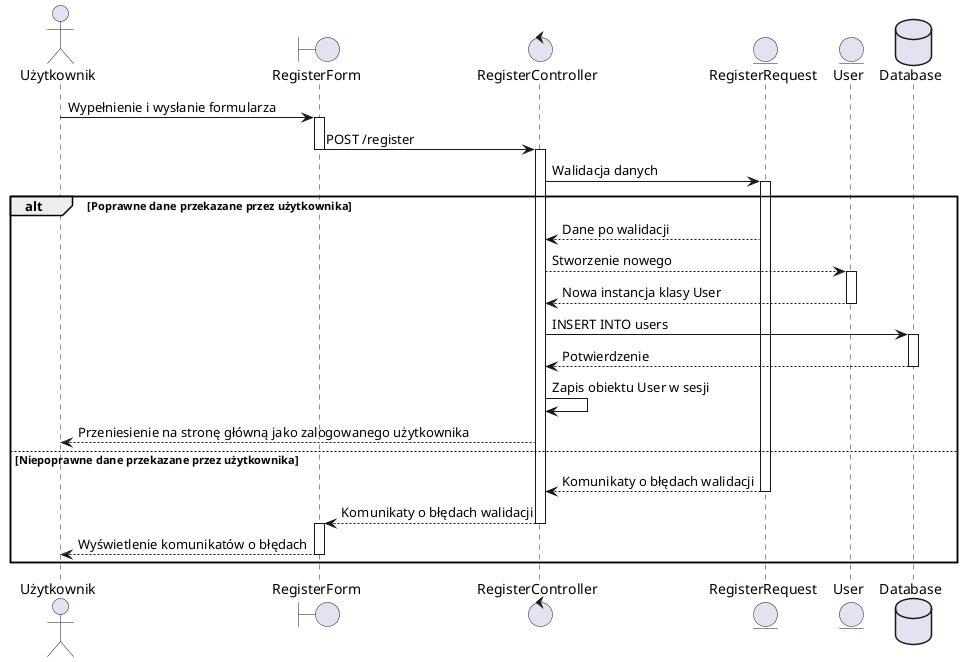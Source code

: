 @startuml
actor Użytkownik
boundary RegisterForm   /'Zewnętrzny interfejs systemu'/
control RegisterController  /'Element kontrolujący przepływ danych i logikę biznesową'/
entity RegisterRequest  /'Jednostka danych'/
entity User
database Database

Użytkownik -> RegisterForm: Wypełnienie i wysłanie formularza
activate RegisterForm
RegisterForm -> RegisterController: POST /register
deactivate RegisterForm
activate RegisterController
RegisterController -> RegisterRequest: Walidacja danych

alt Poprawne dane przekazane przez użytkownika
    activate RegisterRequest
    RegisterRequest --> RegisterController: Dane po walidacji
    RegisterController --> User: Stworzenie nowego
    activate User

    User --> RegisterController: Nowa instancja klasy User
    deactivate User
    RegisterController -> Database: INSERT INTO users
    activate Database
    Database --> RegisterController: Potwierdzenie
    deactivate Database
    RegisterController -> RegisterController: Zapis obiektu User w sesji
    RegisterController --> Użytkownik: Przeniesienie na stronę główną jako zalogowanego użytkownika
else Niepoprawne dane przekazane przez użytkownika
    RegisterRequest --> RegisterController: Komunikaty o błędach walidacji
    deactivate RegisterRequest
    RegisterController --> RegisterForm: Komunikaty o błędach walidacji
    deactivate RegisterController
    activate RegisterForm
    RegisterForm --> Użytkownik: Wyświetlenie komunikatów o błędach
    deactivate RegisterForm
end
@enduml
